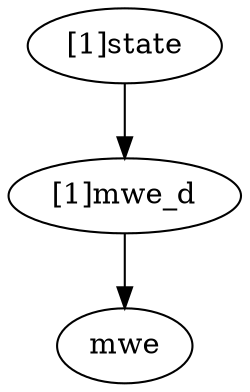 strict digraph "" {
	"[1]state"	 [complexity=3,
		importance=0.374179686096,
		rank=0.124726562032];
	"[1]mwe_d"	 [complexity=2,
		importance=0.0281799064264,
		rank=0.0140899532132];
	"[1]state" -> "[1]mwe_d";
	mwe	 [complexity=0,
		importance=0.0151068047326,
		rank=0.0];
	"[1]mwe_d" -> mwe;
}

